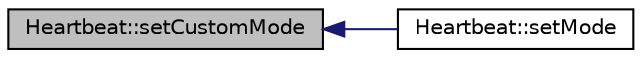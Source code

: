 digraph "Heartbeat::setCustomMode"
{
  edge [fontname="Helvetica",fontsize="10",labelfontname="Helvetica",labelfontsize="10"];
  node [fontname="Helvetica",fontsize="10",shape=record];
  rankdir="LR";
  Node12 [label="Heartbeat::setCustomMode",height=0.2,width=0.4,color="black", fillcolor="grey75", style="filled", fontcolor="black"];
  Node12 -> Node13 [dir="back",color="midnightblue",fontsize="10",style="solid",fontname="Helvetica"];
  Node13 [label="Heartbeat::setMode",height=0.2,width=0.4,color="black", fillcolor="white", style="filled",URL="$classHeartbeat.html#afe4c050a2169e7f3638650e3bdcbd192"];
}
